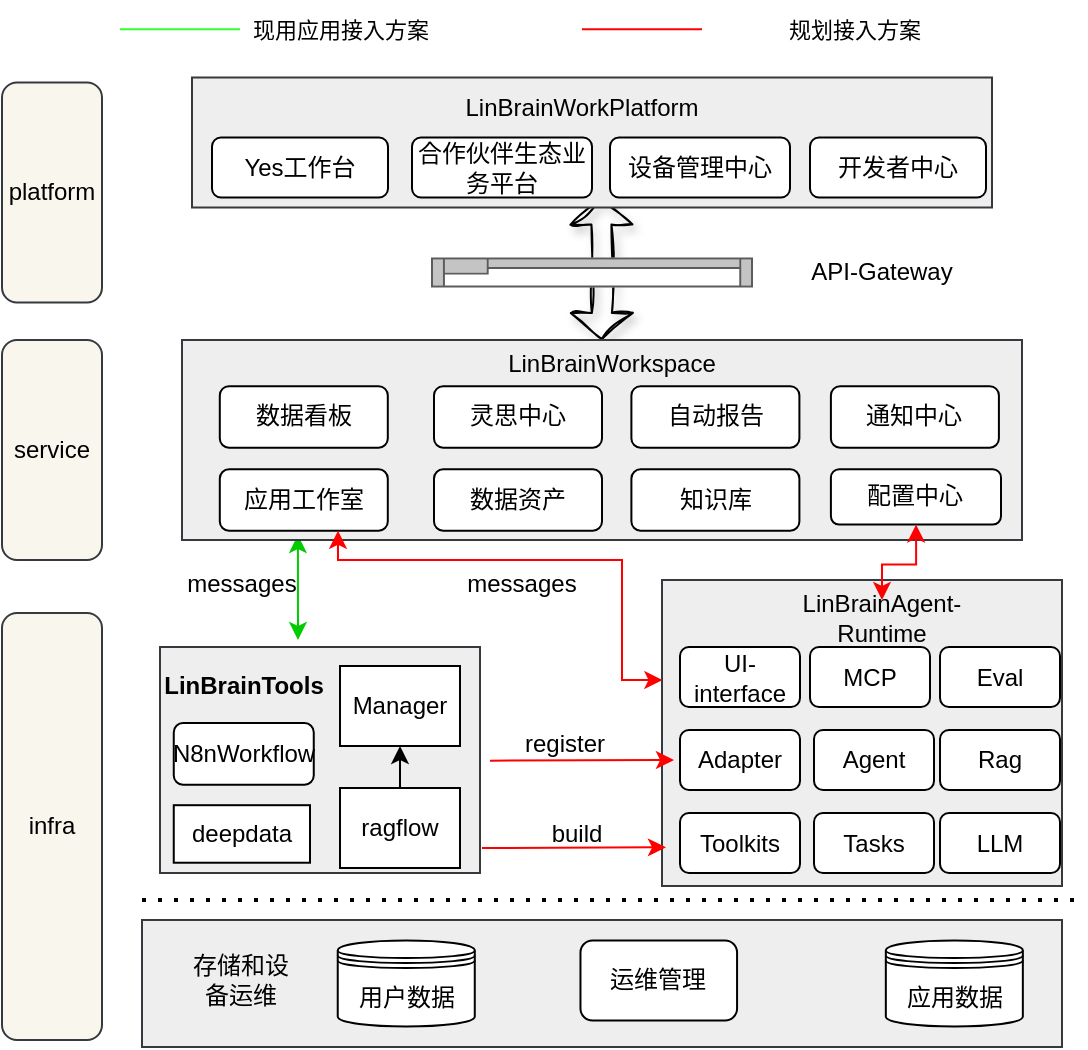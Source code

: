 <mxfile version="27.1.5">
  <diagram name="第 1 页" id="lonSiITPs4C6ffdEqrCA">
    <mxGraphModel dx="974" dy="526" grid="1" gridSize="10" guides="1" tooltips="1" connect="1" arrows="1" fold="1" page="1" pageScale="1" pageWidth="827" pageHeight="1169" math="0" shadow="0">
      <root>
        <mxCell id="0" />
        <mxCell id="1" parent="0" />
        <mxCell id="mYwyg0G2E5H3gfKfkVRK-89" value="" style="shape=flexArrow;endArrow=classic;startArrow=classic;html=1;rounded=1;shadow=1;sketch=1;curveFitting=1;jiggle=2;flowAnimation=0;endSize=4;startSize=4;" edge="1" parent="1">
          <mxGeometry width="100" height="100" relative="1" as="geometry">
            <mxPoint x="390" y="280" as="sourcePoint" />
            <mxPoint x="389.66" y="208.75" as="targetPoint" />
          </mxGeometry>
        </mxCell>
        <mxCell id="mYwyg0G2E5H3gfKfkVRK-2" value="" style="rounded=0;whiteSpace=wrap;html=1;fillColor=#eeeeee;strokeColor=#36393d;" vertex="1" parent="1">
          <mxGeometry x="420" y="400" width="200" height="153" as="geometry" />
        </mxCell>
        <mxCell id="mYwyg0G2E5H3gfKfkVRK-23" value="" style="endArrow=none;dashed=1;html=1;dashPattern=1 3;strokeWidth=2;rounded=0;" edge="1" parent="1">
          <mxGeometry width="50" height="50" relative="1" as="geometry">
            <mxPoint x="160" y="560" as="sourcePoint" />
            <mxPoint x="630" y="560" as="targetPoint" />
          </mxGeometry>
        </mxCell>
        <mxCell id="mYwyg0G2E5H3gfKfkVRK-25" value="Toolkits" style="rounded=1;whiteSpace=wrap;html=1;" vertex="1" parent="1">
          <mxGeometry x="429" y="516.5" width="60" height="30" as="geometry" />
        </mxCell>
        <mxCell id="mYwyg0G2E5H3gfKfkVRK-32" value="LinBrainAgent-Runtime" style="text;html=1;align=center;verticalAlign=middle;whiteSpace=wrap;rounded=0;" vertex="1" parent="1">
          <mxGeometry x="470" y="410" width="120" height="17" as="geometry" />
        </mxCell>
        <mxCell id="mYwyg0G2E5H3gfKfkVRK-33" value="" style="endArrow=classic;html=1;rounded=0;strokeColor=#FF0000;" edge="1" parent="1">
          <mxGeometry width="50" height="50" relative="1" as="geometry">
            <mxPoint x="330" y="534" as="sourcePoint" />
            <mxPoint x="422" y="533.66" as="targetPoint" />
          </mxGeometry>
        </mxCell>
        <mxCell id="mYwyg0G2E5H3gfKfkVRK-35" value="LLM" style="rounded=1;whiteSpace=wrap;html=1;" vertex="1" parent="1">
          <mxGeometry x="559" y="516.5" width="60" height="30" as="geometry" />
        </mxCell>
        <mxCell id="mYwyg0G2E5H3gfKfkVRK-37" value="infra" style="text;html=1;align=center;verticalAlign=middle;whiteSpace=wrap;rounded=1;fillColor=#f9f7ed;strokeColor=#36393d;" vertex="1" parent="1">
          <mxGeometry x="90" y="416.5" width="50" height="213.5" as="geometry" />
        </mxCell>
        <mxCell id="mYwyg0G2E5H3gfKfkVRK-38" value="service" style="text;html=1;align=center;verticalAlign=middle;whiteSpace=wrap;rounded=1;fillColor=#f9f7ed;strokeColor=#36393d;" vertex="1" parent="1">
          <mxGeometry x="90" y="280" width="50" height="110" as="geometry" />
        </mxCell>
        <mxCell id="mYwyg0G2E5H3gfKfkVRK-48" value="" style="group" vertex="1" connectable="0" parent="1">
          <mxGeometry x="160" y="570" width="460" height="63.5" as="geometry" />
        </mxCell>
        <mxCell id="mYwyg0G2E5H3gfKfkVRK-44" value="" style="rounded=0;whiteSpace=wrap;html=1;fillColor=#eeeeee;strokeColor=#36393d;" vertex="1" parent="mYwyg0G2E5H3gfKfkVRK-48">
          <mxGeometry width="460" height="63.5" as="geometry" />
        </mxCell>
        <mxCell id="mYwyg0G2E5H3gfKfkVRK-39" value="用户数据" style="shape=datastore;whiteSpace=wrap;html=1;" vertex="1" parent="mYwyg0G2E5H3gfKfkVRK-48">
          <mxGeometry x="97.872" y="10.25" width="68.511" height="43" as="geometry" />
        </mxCell>
        <mxCell id="mYwyg0G2E5H3gfKfkVRK-41" value="应用数据" style="shape=datastore;whiteSpace=wrap;html=1;" vertex="1" parent="mYwyg0G2E5H3gfKfkVRK-48">
          <mxGeometry x="371.915" y="10.25" width="68.511" height="43" as="geometry" />
        </mxCell>
        <mxCell id="mYwyg0G2E5H3gfKfkVRK-45" value="运维管理" style="rounded=1;whiteSpace=wrap;html=1;" vertex="1" parent="mYwyg0G2E5H3gfKfkVRK-48">
          <mxGeometry x="219.234" y="10.25" width="78.298" height="40" as="geometry" />
        </mxCell>
        <mxCell id="mYwyg0G2E5H3gfKfkVRK-50" value="存储和设备运维" style="text;html=1;align=center;verticalAlign=middle;whiteSpace=wrap;rounded=0;" vertex="1" parent="mYwyg0G2E5H3gfKfkVRK-48">
          <mxGeometry x="19.574" y="15.25" width="58.723" height="30" as="geometry" />
        </mxCell>
        <mxCell id="mYwyg0G2E5H3gfKfkVRK-59" value="" style="group;fillColor=#eeeeee;strokeColor=#36393d;" vertex="1" connectable="0" parent="1">
          <mxGeometry x="169" y="433.5" width="160" height="113" as="geometry" />
        </mxCell>
        <mxCell id="mYwyg0G2E5H3gfKfkVRK-31" value="" style="group" vertex="1" connectable="0" parent="mYwyg0G2E5H3gfKfkVRK-59">
          <mxGeometry width="160" height="113" as="geometry" />
        </mxCell>
        <mxCell id="mYwyg0G2E5H3gfKfkVRK-30" value="" style="group;fillColor=#eeeeee;strokeColor=#36393d;container=0;" vertex="1" connectable="0" parent="mYwyg0G2E5H3gfKfkVRK-31">
          <mxGeometry width="160" height="113" as="geometry" />
        </mxCell>
        <mxCell id="mYwyg0G2E5H3gfKfkVRK-12" value="deepdata" style="whiteSpace=wrap;html=1;" vertex="1" parent="mYwyg0G2E5H3gfKfkVRK-31">
          <mxGeometry x="6.88" y="79.1" width="68.12" height="28.764" as="geometry" />
        </mxCell>
        <mxCell id="mYwyg0G2E5H3gfKfkVRK-36" value="N8nWorkflow" style="rounded=1;whiteSpace=wrap;html=1;" vertex="1" parent="mYwyg0G2E5H3gfKfkVRK-31">
          <mxGeometry x="6.88" y="38.009" width="70" height="30.818" as="geometry" />
        </mxCell>
        <mxCell id="mYwyg0G2E5H3gfKfkVRK-29" value="&lt;b&gt;LinBrainTools&lt;/b&gt;" style="text;html=1;align=center;verticalAlign=middle;whiteSpace=wrap;rounded=0;" vertex="1" parent="mYwyg0G2E5H3gfKfkVRK-31">
          <mxGeometry x="6" y="7.191" width="71.88" height="23.627" as="geometry" />
        </mxCell>
        <mxCell id="mYwyg0G2E5H3gfKfkVRK-6" value="Manager" style="whiteSpace=wrap;html=1;" vertex="1" parent="mYwyg0G2E5H3gfKfkVRK-59">
          <mxGeometry x="90" y="9.5" width="60" height="40" as="geometry" />
        </mxCell>
        <mxCell id="mYwyg0G2E5H3gfKfkVRK-21" style="edgeStyle=orthogonalEdgeStyle;rounded=0;orthogonalLoop=1;jettySize=auto;html=1;entryX=0.5;entryY=1;entryDx=0;entryDy=0;" edge="1" parent="mYwyg0G2E5H3gfKfkVRK-59" source="mYwyg0G2E5H3gfKfkVRK-7" target="mYwyg0G2E5H3gfKfkVRK-6">
          <mxGeometry relative="1" as="geometry" />
        </mxCell>
        <mxCell id="mYwyg0G2E5H3gfKfkVRK-7" value="ragflow" style="whiteSpace=wrap;html=1;" vertex="1" parent="mYwyg0G2E5H3gfKfkVRK-59">
          <mxGeometry x="90" y="70.5" width="60" height="40" as="geometry" />
        </mxCell>
        <mxCell id="mYwyg0G2E5H3gfKfkVRK-60" value="" style="endArrow=classic;html=1;rounded=0;strokeColor=#00CC00;entryX=0.138;entryY=0.975;entryDx=0;entryDy=0;entryPerimeter=0;startArrow=classic;startFill=1;endFill=1;" edge="1" parent="1" target="mYwyg0G2E5H3gfKfkVRK-8">
          <mxGeometry width="50" height="50" relative="1" as="geometry">
            <mxPoint x="238" y="430" as="sourcePoint" />
            <mxPoint x="237.66" y="384" as="targetPoint" />
          </mxGeometry>
        </mxCell>
        <mxCell id="mYwyg0G2E5H3gfKfkVRK-63" value="UI-interface" style="rounded=1;whiteSpace=wrap;html=1;" vertex="1" parent="1">
          <mxGeometry x="429" y="433.5" width="60" height="30" as="geometry" />
        </mxCell>
        <mxCell id="mYwyg0G2E5H3gfKfkVRK-64" value="Adapter" style="rounded=1;whiteSpace=wrap;html=1;" vertex="1" parent="1">
          <mxGeometry x="429" y="475" width="60" height="30" as="geometry" />
        </mxCell>
        <mxCell id="mYwyg0G2E5H3gfKfkVRK-65" value="MCP" style="rounded=1;whiteSpace=wrap;html=1;" vertex="1" parent="1">
          <mxGeometry x="494" y="433.5" width="60" height="30" as="geometry" />
        </mxCell>
        <mxCell id="mYwyg0G2E5H3gfKfkVRK-66" value="Eval" style="rounded=1;whiteSpace=wrap;html=1;" vertex="1" parent="1">
          <mxGeometry x="559" y="433.5" width="60" height="30" as="geometry" />
        </mxCell>
        <mxCell id="mYwyg0G2E5H3gfKfkVRK-67" value="Rag" style="rounded=1;whiteSpace=wrap;html=1;" vertex="1" parent="1">
          <mxGeometry x="559" y="475" width="60" height="30" as="geometry" />
        </mxCell>
        <mxCell id="mYwyg0G2E5H3gfKfkVRK-68" value="Agent" style="rounded=1;whiteSpace=wrap;html=1;" vertex="1" parent="1">
          <mxGeometry x="496" y="475" width="60" height="30" as="geometry" />
        </mxCell>
        <mxCell id="mYwyg0G2E5H3gfKfkVRK-69" value="Tasks" style="rounded=1;whiteSpace=wrap;html=1;" vertex="1" parent="1">
          <mxGeometry x="496" y="516.5" width="60" height="30" as="geometry" />
        </mxCell>
        <mxCell id="mYwyg0G2E5H3gfKfkVRK-72" value="messages" style="text;html=1;align=center;verticalAlign=middle;whiteSpace=wrap;rounded=0;" vertex="1" parent="1">
          <mxGeometry x="180" y="386.5" width="60" height="30" as="geometry" />
        </mxCell>
        <mxCell id="mYwyg0G2E5H3gfKfkVRK-73" value="messages" style="text;html=1;align=center;verticalAlign=middle;whiteSpace=wrap;rounded=0;" vertex="1" parent="1">
          <mxGeometry x="320" y="390" width="60" height="23.5" as="geometry" />
        </mxCell>
        <mxCell id="mYwyg0G2E5H3gfKfkVRK-74" value="build" style="text;html=1;align=center;verticalAlign=middle;whiteSpace=wrap;rounded=0;" vertex="1" parent="1">
          <mxGeometry x="355" y="520" width="45" height="13.25" as="geometry" />
        </mxCell>
        <mxCell id="mYwyg0G2E5H3gfKfkVRK-75" value="platform" style="text;html=1;align=center;verticalAlign=middle;whiteSpace=wrap;rounded=1;fillColor=#f9f7ed;strokeColor=#36393d;" vertex="1" parent="1">
          <mxGeometry x="90" y="151.25" width="50" height="110" as="geometry" />
        </mxCell>
        <mxCell id="mYwyg0G2E5H3gfKfkVRK-76" value="" style="rounded=0;whiteSpace=wrap;html=1;fillColor=#eeeeee;strokeColor=#36393d;" vertex="1" parent="1">
          <mxGeometry x="185" y="148.75" width="400" height="65" as="geometry" />
        </mxCell>
        <mxCell id="mYwyg0G2E5H3gfKfkVRK-77" value="LinBrainWorkPlatform" style="text;html=1;align=center;verticalAlign=middle;whiteSpace=wrap;rounded=0;" vertex="1" parent="1">
          <mxGeometry x="320" y="148.75" width="120" height="30" as="geometry" />
        </mxCell>
        <mxCell id="mYwyg0G2E5H3gfKfkVRK-79" value="" style="shape=mxgraph.rack.cisco.cisco_1905_serial_integrated_services_router;html=1;labelPosition=right;align=left;spacingLeft=15;dashed=0;shadow=0;fillColor=#ffffff;" vertex="1" parent="1">
          <mxGeometry x="304.5" y="238.75" width="161" height="15" as="geometry" />
        </mxCell>
        <mxCell id="mYwyg0G2E5H3gfKfkVRK-80" value="API-Gateway" style="text;html=1;align=center;verticalAlign=middle;whiteSpace=wrap;rounded=0;" vertex="1" parent="1">
          <mxGeometry x="484.5" y="231.25" width="90" height="30" as="geometry" />
        </mxCell>
        <mxCell id="mYwyg0G2E5H3gfKfkVRK-81" value="Yes工作台" style="rounded=1;whiteSpace=wrap;html=1;" vertex="1" parent="1">
          <mxGeometry x="195" y="178.75" width="88" height="30" as="geometry" />
        </mxCell>
        <mxCell id="mYwyg0G2E5H3gfKfkVRK-82" value="合作伙伴生态业务平台" style="rounded=1;whiteSpace=wrap;html=1;" vertex="1" parent="1">
          <mxGeometry x="295" y="178.75" width="90" height="30" as="geometry" />
        </mxCell>
        <mxCell id="mYwyg0G2E5H3gfKfkVRK-85" value="设备管理中心" style="rounded=1;whiteSpace=wrap;html=1;" vertex="1" parent="1">
          <mxGeometry x="394" y="178.75" width="90" height="30" as="geometry" />
        </mxCell>
        <mxCell id="mYwyg0G2E5H3gfKfkVRK-86" value="开发者中心" style="rounded=1;whiteSpace=wrap;html=1;" vertex="1" parent="1">
          <mxGeometry x="494" y="178.75" width="88" height="30" as="geometry" />
        </mxCell>
        <mxCell id="mYwyg0G2E5H3gfKfkVRK-88" value="" style="group" vertex="1" connectable="0" parent="1">
          <mxGeometry x="180" y="280" width="420" height="100" as="geometry" />
        </mxCell>
        <mxCell id="mYwyg0G2E5H3gfKfkVRK-8" value="" style="rounded=0;whiteSpace=wrap;html=1;fillColor=#eeeeee;strokeColor=#36393d;" vertex="1" parent="mYwyg0G2E5H3gfKfkVRK-88">
          <mxGeometry width="420.0" height="100" as="geometry" />
        </mxCell>
        <mxCell id="mYwyg0G2E5H3gfKfkVRK-19" value="应用工作室" style="rounded=1;whiteSpace=wrap;html=1;" vertex="1" parent="mYwyg0G2E5H3gfKfkVRK-88">
          <mxGeometry x="18.9" y="64.615" width="84" height="30.769" as="geometry" />
        </mxCell>
        <mxCell id="mYwyg0G2E5H3gfKfkVRK-51" value="LinBrainWorkspace" style="text;html=1;align=center;verticalAlign=middle;whiteSpace=wrap;rounded=0;" vertex="1" parent="mYwyg0G2E5H3gfKfkVRK-88">
          <mxGeometry x="152.25" width="126.0" height="23.077" as="geometry" />
        </mxCell>
        <mxCell id="mYwyg0G2E5H3gfKfkVRK-52" value="配置中心" style="rounded=1;whiteSpace=wrap;html=1;" vertex="1" parent="mYwyg0G2E5H3gfKfkVRK-88">
          <mxGeometry x="324.45" y="64.615" width="85.05" height="27.692" as="geometry" />
        </mxCell>
        <mxCell id="mYwyg0G2E5H3gfKfkVRK-53" value="灵思中心" style="rounded=1;whiteSpace=wrap;html=1;" vertex="1" parent="mYwyg0G2E5H3gfKfkVRK-88">
          <mxGeometry x="126.0" y="23.077" width="84" height="30.769" as="geometry" />
        </mxCell>
        <mxCell id="mYwyg0G2E5H3gfKfkVRK-54" value="数据资产" style="rounded=1;whiteSpace=wrap;html=1;" vertex="1" parent="mYwyg0G2E5H3gfKfkVRK-88">
          <mxGeometry x="126.0" y="64.615" width="84" height="30.769" as="geometry" />
        </mxCell>
        <mxCell id="mYwyg0G2E5H3gfKfkVRK-55" value="数据看板" style="rounded=1;whiteSpace=wrap;html=1;" vertex="1" parent="mYwyg0G2E5H3gfKfkVRK-88">
          <mxGeometry x="18.9" y="23.077" width="84" height="30.769" as="geometry" />
        </mxCell>
        <mxCell id="mYwyg0G2E5H3gfKfkVRK-56" value="自动报告" style="rounded=1;whiteSpace=wrap;html=1;" vertex="1" parent="mYwyg0G2E5H3gfKfkVRK-88">
          <mxGeometry x="224.7" y="23.077" width="84" height="30.769" as="geometry" />
        </mxCell>
        <mxCell id="mYwyg0G2E5H3gfKfkVRK-57" value="知识库" style="rounded=1;whiteSpace=wrap;html=1;" vertex="1" parent="mYwyg0G2E5H3gfKfkVRK-88">
          <mxGeometry x="224.7" y="64.615" width="84" height="30.769" as="geometry" />
        </mxCell>
        <mxCell id="mYwyg0G2E5H3gfKfkVRK-58" value="通知中心" style="rounded=1;whiteSpace=wrap;html=1;" vertex="1" parent="mYwyg0G2E5H3gfKfkVRK-88">
          <mxGeometry x="324.45" y="23.077" width="84" height="30.769" as="geometry" />
        </mxCell>
        <mxCell id="mYwyg0G2E5H3gfKfkVRK-91" value="" style="endArrow=none;html=1;rounded=1;shadow=0;strokeColor=#FF0000;align=center;verticalAlign=middle;fontFamily=Helvetica;fontSize=11;fontColor=default;labelBackgroundColor=default;flowAnimation=0;" edge="1" parent="1">
          <mxGeometry width="50" height="50" relative="1" as="geometry">
            <mxPoint x="380" y="124.58" as="sourcePoint" />
            <mxPoint x="440" y="124.58" as="targetPoint" />
          </mxGeometry>
        </mxCell>
        <mxCell id="mYwyg0G2E5H3gfKfkVRK-92" value="" style="endArrow=none;html=1;rounded=1;shadow=0;strokeColor=#33FF33;align=center;verticalAlign=middle;fontFamily=Helvetica;fontSize=11;fontColor=default;labelBackgroundColor=default;flowAnimation=0;" edge="1" parent="1">
          <mxGeometry width="50" height="50" relative="1" as="geometry">
            <mxPoint x="149" y="124.58" as="sourcePoint" />
            <mxPoint x="209" y="124.58" as="targetPoint" />
          </mxGeometry>
        </mxCell>
        <mxCell id="mYwyg0G2E5H3gfKfkVRK-93" value="现用应用接入方案" style="text;html=1;align=center;verticalAlign=middle;whiteSpace=wrap;rounded=0;fontFamily=Helvetica;fontSize=11;fontColor=default;labelBackgroundColor=default;" vertex="1" parent="1">
          <mxGeometry x="209" y="110" width="101" height="30" as="geometry" />
        </mxCell>
        <mxCell id="mYwyg0G2E5H3gfKfkVRK-94" value="规划接入方案" style="text;html=1;align=center;verticalAlign=middle;whiteSpace=wrap;rounded=0;fontFamily=Helvetica;fontSize=11;fontColor=default;labelBackgroundColor=default;" vertex="1" parent="1">
          <mxGeometry x="465.5" y="110" width="101" height="30" as="geometry" />
        </mxCell>
        <mxCell id="mYwyg0G2E5H3gfKfkVRK-71" style="edgeStyle=orthogonalEdgeStyle;rounded=0;orthogonalLoop=1;jettySize=auto;html=1;entryX=0.5;entryY=0;entryDx=0;entryDy=0;strokeColor=#FF0000;startArrow=classic;startFill=1;" edge="1" parent="1" source="mYwyg0G2E5H3gfKfkVRK-52" target="mYwyg0G2E5H3gfKfkVRK-32">
          <mxGeometry relative="1" as="geometry" />
        </mxCell>
        <mxCell id="mYwyg0G2E5H3gfKfkVRK-95" value="" style="endArrow=classic;html=1;rounded=0;strokeColor=#FF0000;" edge="1" parent="1">
          <mxGeometry width="50" height="50" relative="1" as="geometry">
            <mxPoint x="334" y="490.34" as="sourcePoint" />
            <mxPoint x="426" y="490" as="targetPoint" />
          </mxGeometry>
        </mxCell>
        <mxCell id="mYwyg0G2E5H3gfKfkVRK-96" value="register" style="text;html=1;align=center;verticalAlign=middle;whiteSpace=wrap;rounded=0;" vertex="1" parent="1">
          <mxGeometry x="349" y="475" width="45" height="13.25" as="geometry" />
        </mxCell>
        <mxCell id="mYwyg0G2E5H3gfKfkVRK-62" style="edgeStyle=orthogonalEdgeStyle;rounded=0;orthogonalLoop=1;jettySize=auto;html=1;strokeColor=#FF0000;startArrow=classic;startFill=1;exitX=0.001;exitY=0.327;exitDx=0;exitDy=0;exitPerimeter=0;" edge="1" parent="1" source="mYwyg0G2E5H3gfKfkVRK-2" target="mYwyg0G2E5H3gfKfkVRK-19">
          <mxGeometry relative="1" as="geometry">
            <mxPoint x="460" y="410" as="sourcePoint" />
            <Array as="points">
              <mxPoint x="400" y="450" />
              <mxPoint x="400" y="390" />
              <mxPoint x="258" y="390" />
            </Array>
          </mxGeometry>
        </mxCell>
      </root>
    </mxGraphModel>
  </diagram>
</mxfile>
